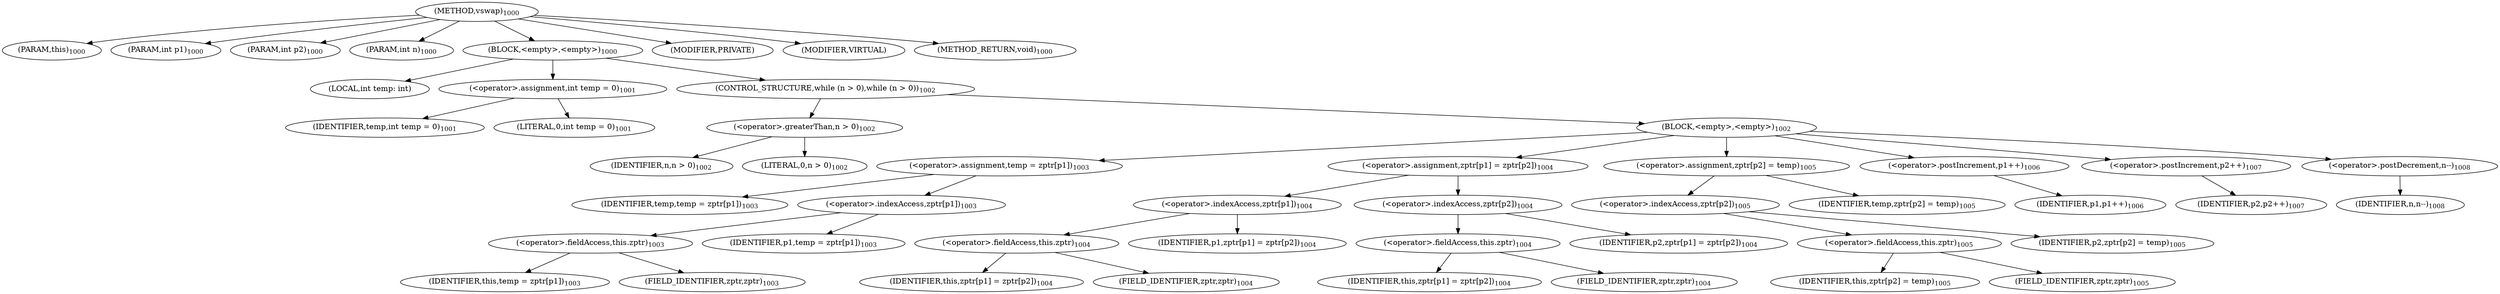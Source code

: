 digraph "vswap" {  
"3269" [label = <(METHOD,vswap)<SUB>1000</SUB>> ]
"3270" [label = <(PARAM,this)<SUB>1000</SUB>> ]
"3271" [label = <(PARAM,int p1)<SUB>1000</SUB>> ]
"3272" [label = <(PARAM,int p2)<SUB>1000</SUB>> ]
"3273" [label = <(PARAM,int n)<SUB>1000</SUB>> ]
"3274" [label = <(BLOCK,&lt;empty&gt;,&lt;empty&gt;)<SUB>1000</SUB>> ]
"3275" [label = <(LOCAL,int temp: int)> ]
"3276" [label = <(&lt;operator&gt;.assignment,int temp = 0)<SUB>1001</SUB>> ]
"3277" [label = <(IDENTIFIER,temp,int temp = 0)<SUB>1001</SUB>> ]
"3278" [label = <(LITERAL,0,int temp = 0)<SUB>1001</SUB>> ]
"3279" [label = <(CONTROL_STRUCTURE,while (n &gt; 0),while (n &gt; 0))<SUB>1002</SUB>> ]
"3280" [label = <(&lt;operator&gt;.greaterThan,n &gt; 0)<SUB>1002</SUB>> ]
"3281" [label = <(IDENTIFIER,n,n &gt; 0)<SUB>1002</SUB>> ]
"3282" [label = <(LITERAL,0,n &gt; 0)<SUB>1002</SUB>> ]
"3283" [label = <(BLOCK,&lt;empty&gt;,&lt;empty&gt;)<SUB>1002</SUB>> ]
"3284" [label = <(&lt;operator&gt;.assignment,temp = zptr[p1])<SUB>1003</SUB>> ]
"3285" [label = <(IDENTIFIER,temp,temp = zptr[p1])<SUB>1003</SUB>> ]
"3286" [label = <(&lt;operator&gt;.indexAccess,zptr[p1])<SUB>1003</SUB>> ]
"3287" [label = <(&lt;operator&gt;.fieldAccess,this.zptr)<SUB>1003</SUB>> ]
"3288" [label = <(IDENTIFIER,this,temp = zptr[p1])<SUB>1003</SUB>> ]
"3289" [label = <(FIELD_IDENTIFIER,zptr,zptr)<SUB>1003</SUB>> ]
"3290" [label = <(IDENTIFIER,p1,temp = zptr[p1])<SUB>1003</SUB>> ]
"3291" [label = <(&lt;operator&gt;.assignment,zptr[p1] = zptr[p2])<SUB>1004</SUB>> ]
"3292" [label = <(&lt;operator&gt;.indexAccess,zptr[p1])<SUB>1004</SUB>> ]
"3293" [label = <(&lt;operator&gt;.fieldAccess,this.zptr)<SUB>1004</SUB>> ]
"3294" [label = <(IDENTIFIER,this,zptr[p1] = zptr[p2])<SUB>1004</SUB>> ]
"3295" [label = <(FIELD_IDENTIFIER,zptr,zptr)<SUB>1004</SUB>> ]
"3296" [label = <(IDENTIFIER,p1,zptr[p1] = zptr[p2])<SUB>1004</SUB>> ]
"3297" [label = <(&lt;operator&gt;.indexAccess,zptr[p2])<SUB>1004</SUB>> ]
"3298" [label = <(&lt;operator&gt;.fieldAccess,this.zptr)<SUB>1004</SUB>> ]
"3299" [label = <(IDENTIFIER,this,zptr[p1] = zptr[p2])<SUB>1004</SUB>> ]
"3300" [label = <(FIELD_IDENTIFIER,zptr,zptr)<SUB>1004</SUB>> ]
"3301" [label = <(IDENTIFIER,p2,zptr[p1] = zptr[p2])<SUB>1004</SUB>> ]
"3302" [label = <(&lt;operator&gt;.assignment,zptr[p2] = temp)<SUB>1005</SUB>> ]
"3303" [label = <(&lt;operator&gt;.indexAccess,zptr[p2])<SUB>1005</SUB>> ]
"3304" [label = <(&lt;operator&gt;.fieldAccess,this.zptr)<SUB>1005</SUB>> ]
"3305" [label = <(IDENTIFIER,this,zptr[p2] = temp)<SUB>1005</SUB>> ]
"3306" [label = <(FIELD_IDENTIFIER,zptr,zptr)<SUB>1005</SUB>> ]
"3307" [label = <(IDENTIFIER,p2,zptr[p2] = temp)<SUB>1005</SUB>> ]
"3308" [label = <(IDENTIFIER,temp,zptr[p2] = temp)<SUB>1005</SUB>> ]
"3309" [label = <(&lt;operator&gt;.postIncrement,p1++)<SUB>1006</SUB>> ]
"3310" [label = <(IDENTIFIER,p1,p1++)<SUB>1006</SUB>> ]
"3311" [label = <(&lt;operator&gt;.postIncrement,p2++)<SUB>1007</SUB>> ]
"3312" [label = <(IDENTIFIER,p2,p2++)<SUB>1007</SUB>> ]
"3313" [label = <(&lt;operator&gt;.postDecrement,n--)<SUB>1008</SUB>> ]
"3314" [label = <(IDENTIFIER,n,n--)<SUB>1008</SUB>> ]
"3315" [label = <(MODIFIER,PRIVATE)> ]
"3316" [label = <(MODIFIER,VIRTUAL)> ]
"3317" [label = <(METHOD_RETURN,void)<SUB>1000</SUB>> ]
  "3269" -> "3270" 
  "3269" -> "3271" 
  "3269" -> "3272" 
  "3269" -> "3273" 
  "3269" -> "3274" 
  "3269" -> "3315" 
  "3269" -> "3316" 
  "3269" -> "3317" 
  "3274" -> "3275" 
  "3274" -> "3276" 
  "3274" -> "3279" 
  "3276" -> "3277" 
  "3276" -> "3278" 
  "3279" -> "3280" 
  "3279" -> "3283" 
  "3280" -> "3281" 
  "3280" -> "3282" 
  "3283" -> "3284" 
  "3283" -> "3291" 
  "3283" -> "3302" 
  "3283" -> "3309" 
  "3283" -> "3311" 
  "3283" -> "3313" 
  "3284" -> "3285" 
  "3284" -> "3286" 
  "3286" -> "3287" 
  "3286" -> "3290" 
  "3287" -> "3288" 
  "3287" -> "3289" 
  "3291" -> "3292" 
  "3291" -> "3297" 
  "3292" -> "3293" 
  "3292" -> "3296" 
  "3293" -> "3294" 
  "3293" -> "3295" 
  "3297" -> "3298" 
  "3297" -> "3301" 
  "3298" -> "3299" 
  "3298" -> "3300" 
  "3302" -> "3303" 
  "3302" -> "3308" 
  "3303" -> "3304" 
  "3303" -> "3307" 
  "3304" -> "3305" 
  "3304" -> "3306" 
  "3309" -> "3310" 
  "3311" -> "3312" 
  "3313" -> "3314" 
}
